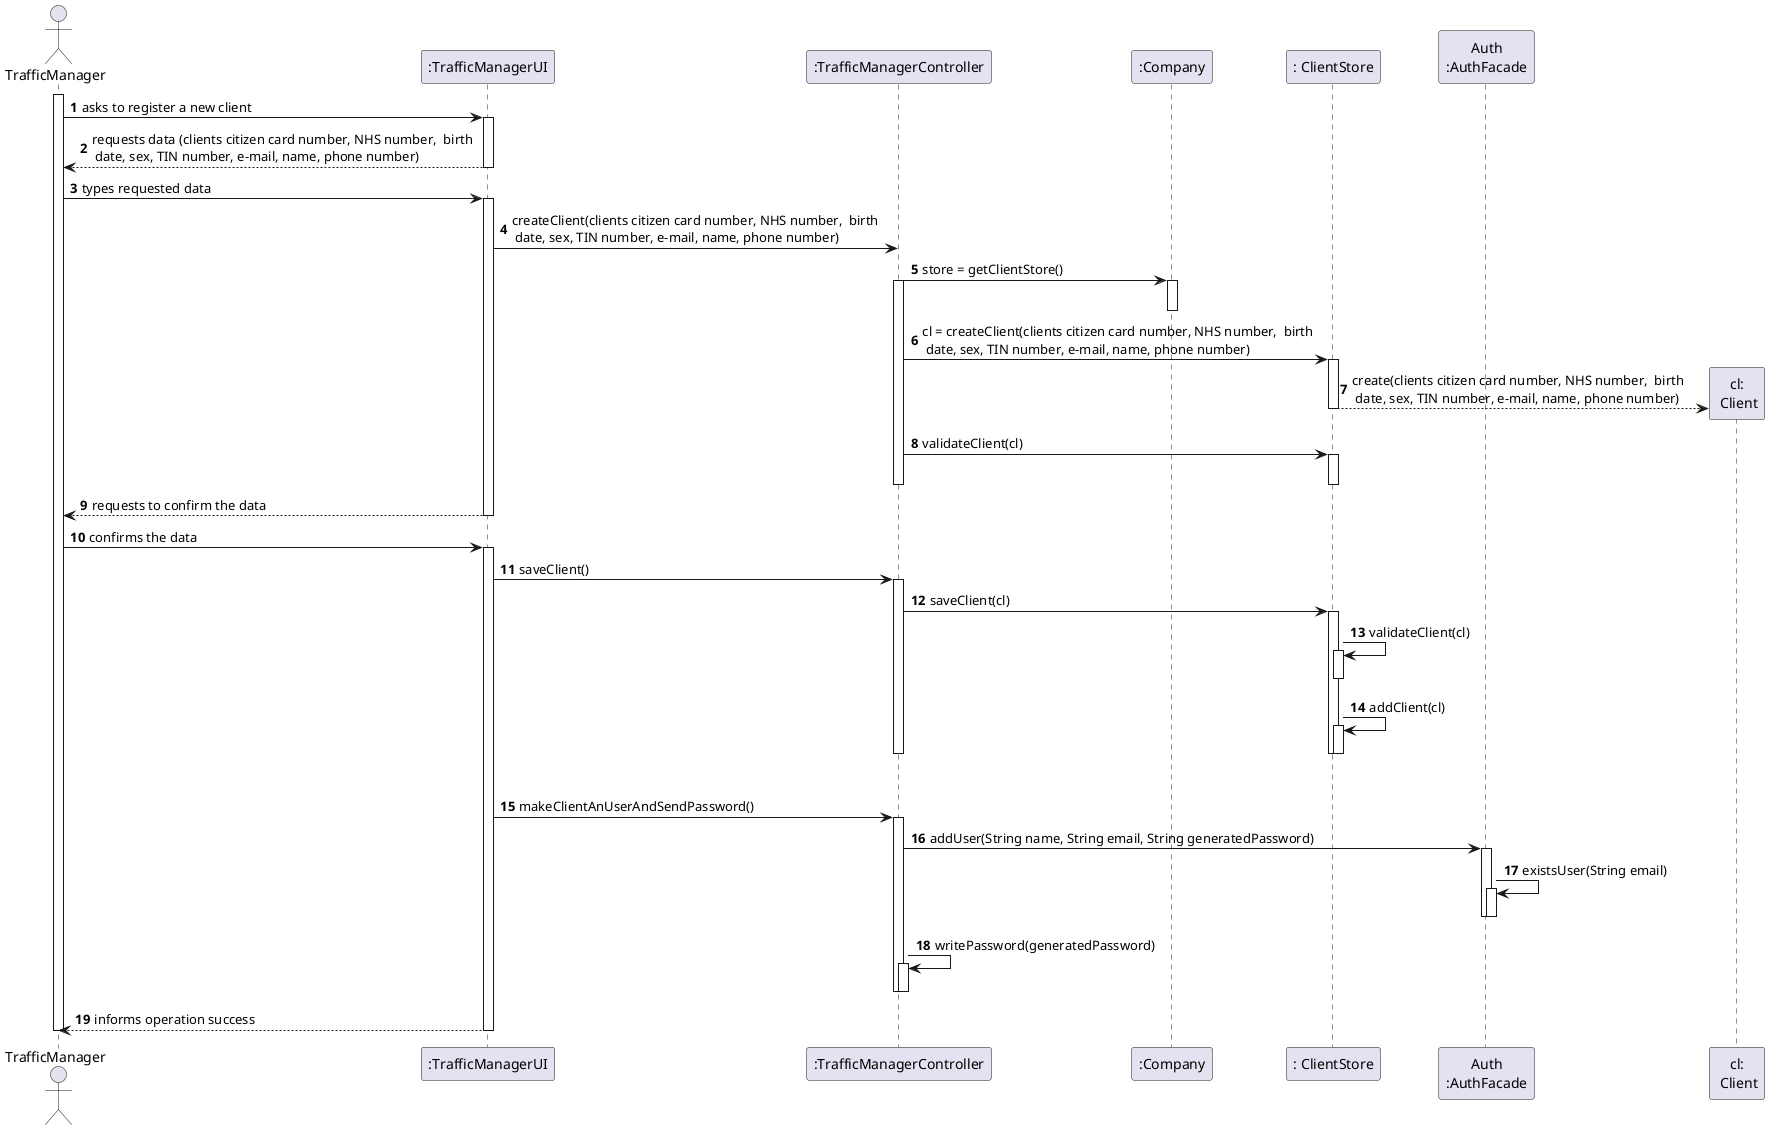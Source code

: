 @startuml
autonumber
'hide footbox
actor "TrafficManager" as RC

participant ":TrafficManagerUI" as UI
participant ":TrafficManagerController" as CTRL
participant ":Company" as CP
participant ": ClientStore" as CS
participant "Auth\n:AuthFacade" as SESSAO
participant "cl:\n Client" as CL


activate RC
RC -> UI : asks to register a new client
activate UI
UI --> RC : requests data (clients citizen card number, NHS number,  birth \n date, sex, TIN number, e-mail, name, phone number)
deactivate UI

RC -> UI : types requested data
activate UI

UI -> CTRL : createClient(clients citizen card number, NHS number,  birth \n date, sex, TIN number, e-mail, name, phone number)

CTRL -> CP : store = getClientStore()
activate CP
deactivate CP
activate CTRL
CTRL -> CS : cl = createClient(clients citizen card number, NHS number,  birth \n date, sex, TIN number, e-mail, name, phone number)
activate CS
CS -->  CL** : create(clients citizen card number, NHS number,  birth \n date, sex, TIN number, e-mail, name, phone number)
deactivate CS

CTRL -> CS : validateClient(cl)
activate CS

deactivate CS
deactivate CTRL

UI --> RC : requests to confirm the data
deactivate CS
deactivate UI

RC -> UI : confirms the data
activate UI

UI -> CTRL : saveClient()
activate CTRL

CTRL -> CS : saveClient(cl)
activate CS
CS -> CS : validateClient(cl)
activate CS
deactivate CS
CS -> CS : addClient(cl)
activate CS
deactivate CS
|||
deactivate CS
deactivate CTRL
UI -> CTRL : makeClientAnUserAndSendPassword()
activate CTRL

CTRL -> SESSAO : addUser(String name, String email, String generatedPassword)
activate SESSAO
SESSAO -> SESSAO : existsUser(String email)
activate SESSAO
deactivate SESSAO
deactivate SESSAO

CTRL -> CTRL : writePassword(generatedPassword)
activate CTRL
deactivate CTRL
deactivate CTRL

UI --> RC: informs operation success

deactivate CP
deactivate CTRL
deactivate UI



deactivate CTRL
deactivate UI

deactivate RC

@enduml